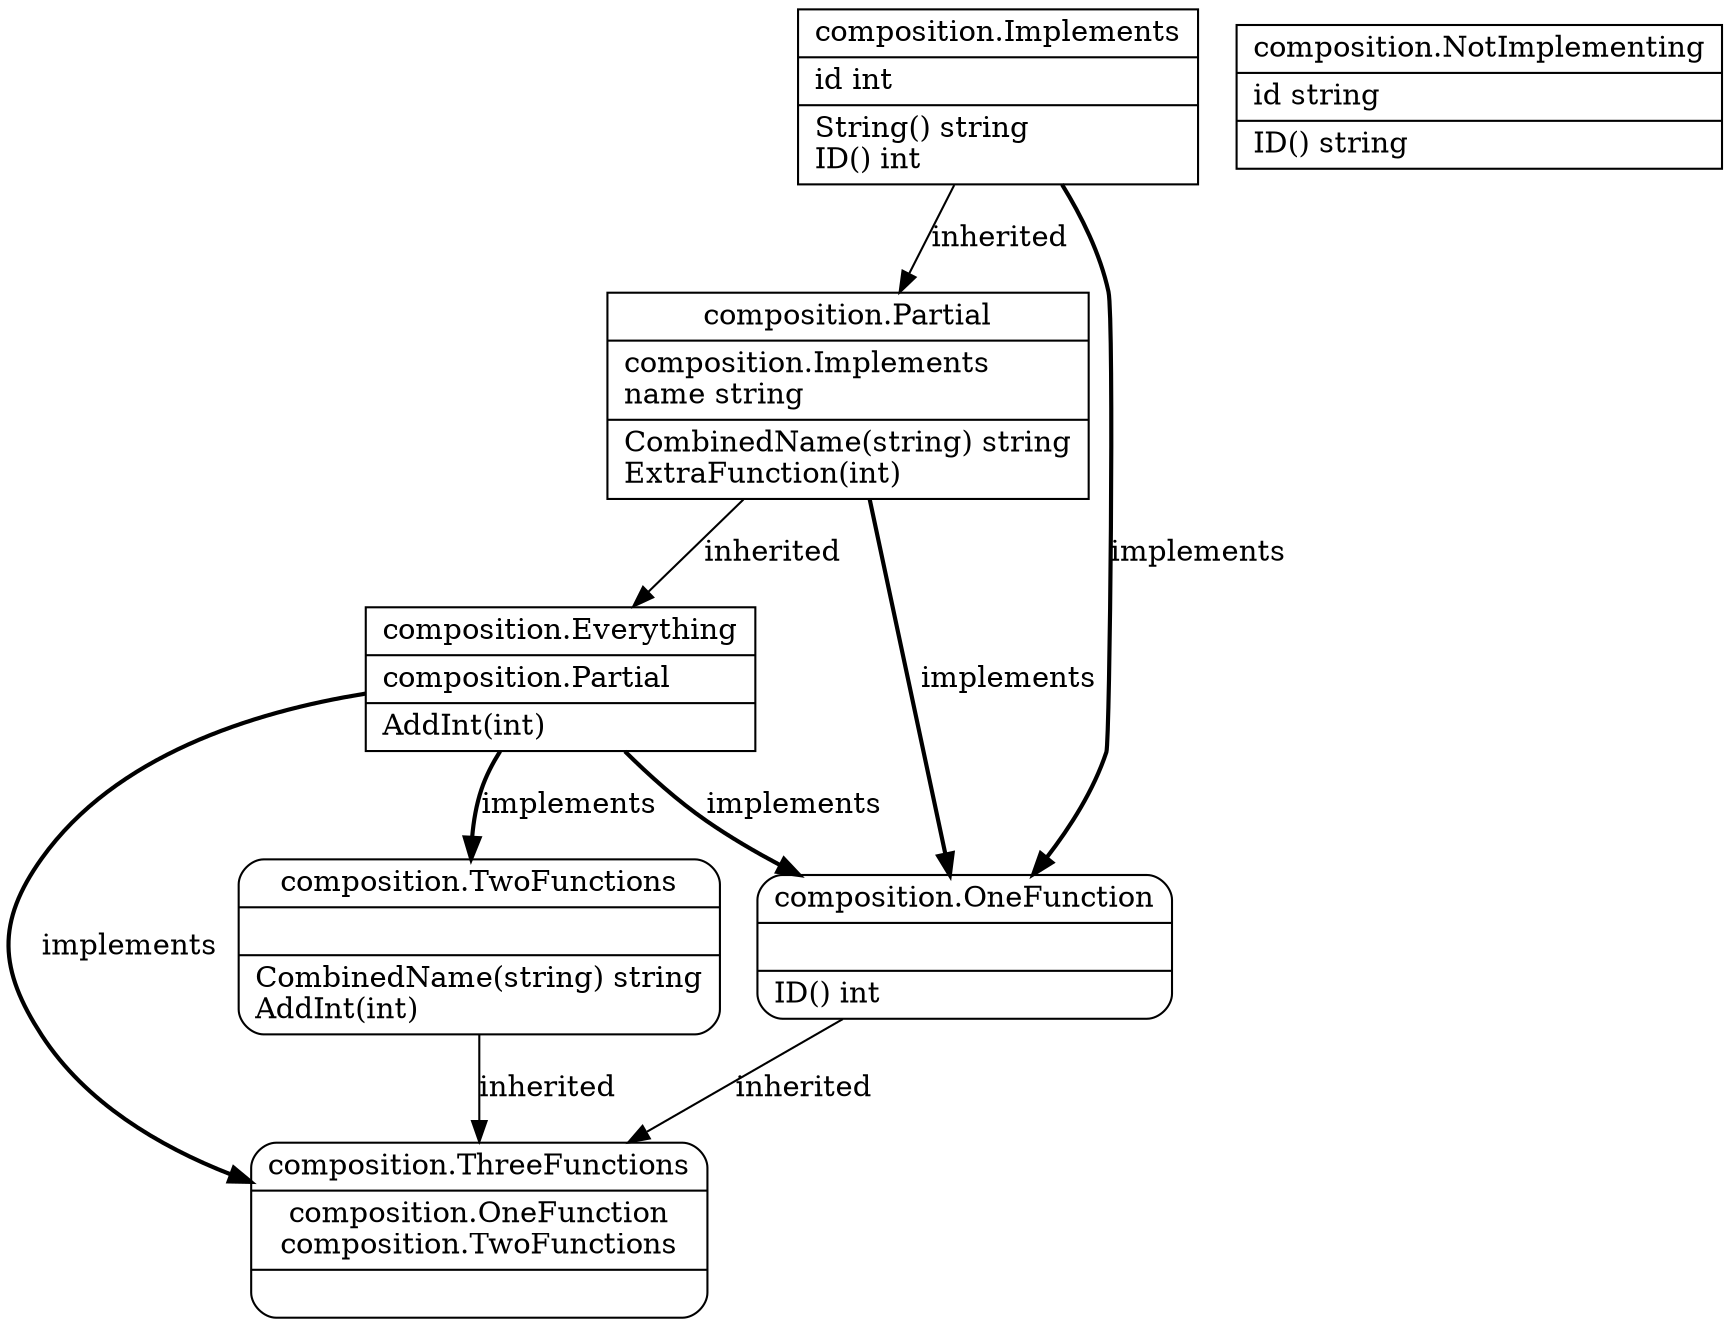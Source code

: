 digraph composition {
	composition_SEL_Implements->composition_SEL_Partial[ label=inherited, style=solid ];
	composition_SEL_Partial->composition_SEL_Everything[ label=inherited, style=solid ];
	composition_SEL_Everything->composition_SEL_TwoFunctions[ label=implements, style=bold ];
	composition_SEL_OneFunction->composition_SEL_ThreeFunctions[ label=inherited, style=solid ];
	composition_SEL_TwoFunctions->composition_SEL_ThreeFunctions[ label=inherited, style=solid ];
	composition_SEL_Everything->composition_SEL_ThreeFunctions[ label=implements, style=bold ];
	composition_SEL_Implements->composition_SEL_OneFunction[ label=implements, style=bold ];
	composition_SEL_Partial->composition_SEL_OneFunction[ label=implements, style=bold ];
	composition_SEL_Everything->composition_SEL_OneFunction[ label=implements, style=bold ];
	composition_SEL_Everything [ label="{composition.Everything|composition.Partial\l|AddInt(int) \l}", shape=record ];
	composition_SEL_Implements [ label="{composition.Implements|id int\l|String() string\lID() int\l}", shape=record ];
	composition_SEL_NotImplementing [ label="{composition.NotImplementing|id string\l|ID() string\l}", shape=record ];
	composition_SEL_OneFunction [ label="{composition.OneFunction||ID() int\l}", shape=Mrecord ];
	composition_SEL_Partial [ label="{composition.Partial|composition.Implements\lname string\l|CombinedName(string) string\lExtraFunction(int) \l}", shape=record ];
	composition_SEL_ThreeFunctions [ label="{composition.ThreeFunctions|composition.OneFunction\ncomposition.TwoFunctions\n|}", shape=Mrecord ];
	composition_SEL_TwoFunctions [ label="{composition.TwoFunctions||CombinedName(string) string\lAddInt(int) \l}", shape=Mrecord ];

}

